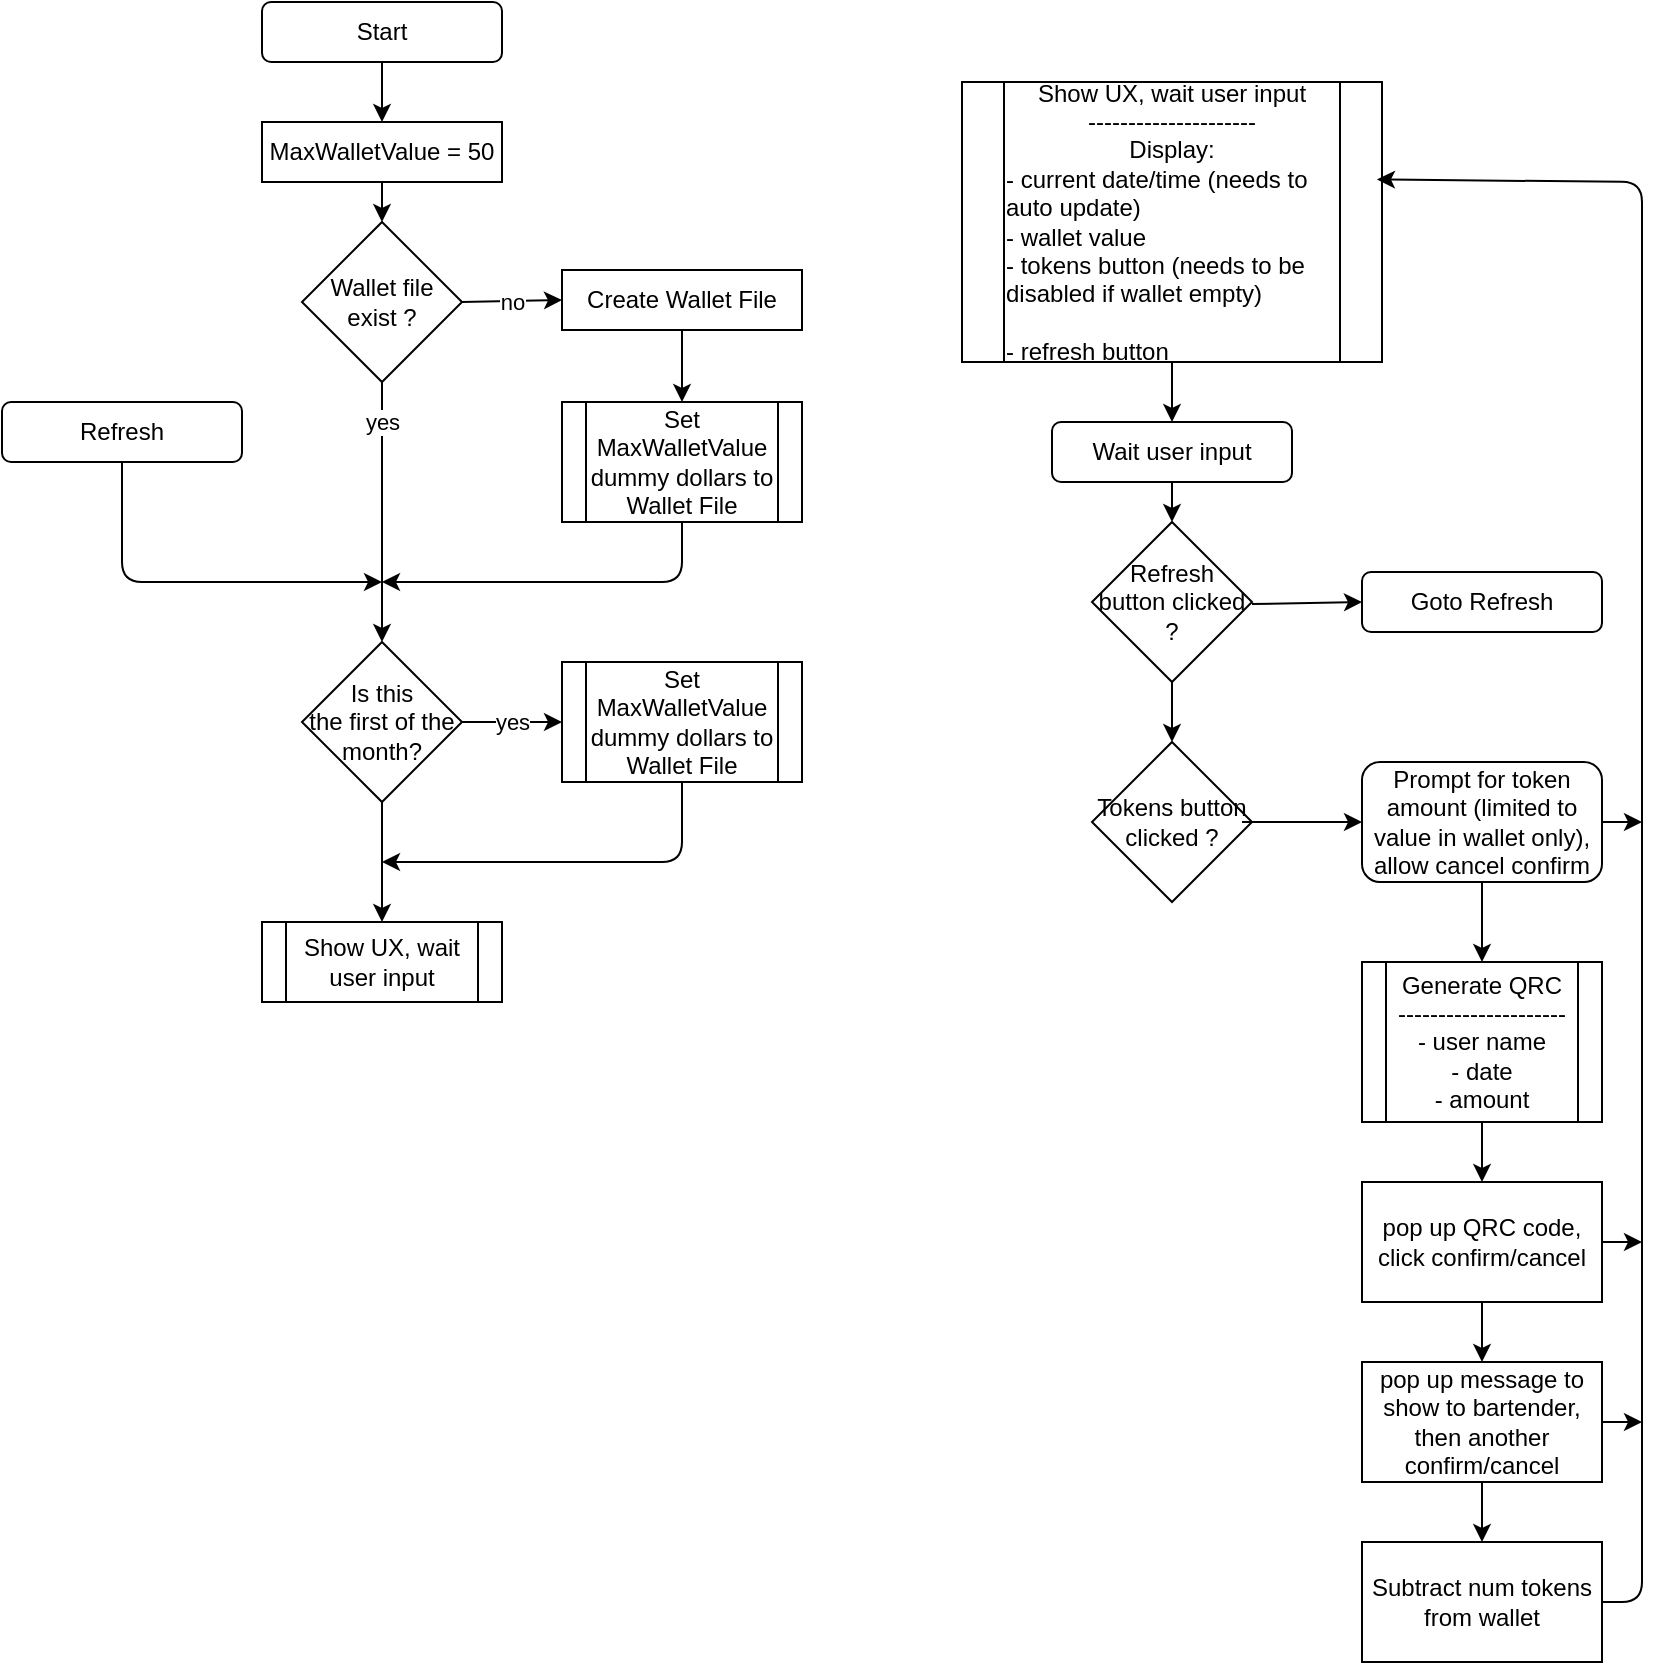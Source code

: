 <mxfile>
    <diagram id="nWd1tCWXpb_207O9OclG" name="Page-1">
        <mxGraphModel dx="976" dy="751" grid="1" gridSize="10" guides="1" tooltips="1" connect="1" arrows="1" fold="1" page="1" pageScale="1" pageWidth="850" pageHeight="1100" math="0" shadow="0">
            <root>
                <mxCell id="0"/>
                <mxCell id="1" parent="0"/>
                <mxCell id="2" value="Start" style="rounded=1;whiteSpace=wrap;html=1;" vertex="1" parent="1">
                    <mxGeometry x="140" y="10" width="120" height="30" as="geometry"/>
                </mxCell>
                <mxCell id="3" value="Wallet file exist ?" style="rhombus;whiteSpace=wrap;html=1;" vertex="1" parent="1">
                    <mxGeometry x="160" y="120" width="80" height="80" as="geometry"/>
                </mxCell>
                <mxCell id="4" value="Create Wallet File" style="rounded=0;whiteSpace=wrap;html=1;" vertex="1" parent="1">
                    <mxGeometry x="290" y="144" width="120" height="30" as="geometry"/>
                </mxCell>
                <mxCell id="5" value="Set MaxWalletValue dummy dollars to Wallet File" style="shape=process;whiteSpace=wrap;html=1;backgroundOutline=1;" vertex="1" parent="1">
                    <mxGeometry x="290" y="210" width="120" height="60" as="geometry"/>
                </mxCell>
                <mxCell id="6" value="MaxWalletValue = 50" style="rounded=0;whiteSpace=wrap;html=1;" vertex="1" parent="1">
                    <mxGeometry x="140" y="70" width="120" height="30" as="geometry"/>
                </mxCell>
                <mxCell id="8" value="Is this &lt;br&gt;the&amp;nbsp;first of the month?" style="rhombus;whiteSpace=wrap;html=1;" vertex="1" parent="1">
                    <mxGeometry x="160" y="330" width="80" height="80" as="geometry"/>
                </mxCell>
                <mxCell id="10" value="Set MaxWalletValue dummy dollars to Wallet File" style="shape=process;whiteSpace=wrap;html=1;backgroundOutline=1;" vertex="1" parent="1">
                    <mxGeometry x="290" y="340" width="120" height="60" as="geometry"/>
                </mxCell>
                <mxCell id="11" value="" style="endArrow=classic;html=1;entryX=0.5;entryY=0;entryDx=0;entryDy=0;" edge="1" parent="1" target="6">
                    <mxGeometry width="50" height="50" relative="1" as="geometry">
                        <mxPoint x="200" y="40" as="sourcePoint"/>
                        <mxPoint x="250" y="-10" as="targetPoint"/>
                    </mxGeometry>
                </mxCell>
                <mxCell id="12" value="" style="endArrow=classic;html=1;exitX=0.5;exitY=1;exitDx=0;exitDy=0;entryX=0.5;entryY=0;entryDx=0;entryDy=0;" edge="1" parent="1" source="6" target="3">
                    <mxGeometry width="50" height="50" relative="1" as="geometry">
                        <mxPoint x="200" y="130" as="sourcePoint"/>
                        <mxPoint x="250" y="80" as="targetPoint"/>
                    </mxGeometry>
                </mxCell>
                <mxCell id="13" value="no" style="endArrow=classic;html=1;entryX=0;entryY=0.5;entryDx=0;entryDy=0;" edge="1" parent="1" target="4">
                    <mxGeometry width="50" height="50" relative="1" as="geometry">
                        <mxPoint x="240" y="160" as="sourcePoint"/>
                        <mxPoint x="290" y="110" as="targetPoint"/>
                    </mxGeometry>
                </mxCell>
                <mxCell id="14" value="" style="endArrow=classic;html=1;entryX=0.5;entryY=0;entryDx=0;entryDy=0;" edge="1" parent="1" target="5">
                    <mxGeometry width="50" height="50" relative="1" as="geometry">
                        <mxPoint x="350" y="174" as="sourcePoint"/>
                        <mxPoint x="400" y="124" as="targetPoint"/>
                    </mxGeometry>
                </mxCell>
                <mxCell id="15" value="yes" style="endArrow=classic;html=1;entryX=0.5;entryY=0;entryDx=0;entryDy=0;" edge="1" parent="1" target="8">
                    <mxGeometry x="-0.692" width="50" height="50" relative="1" as="geometry">
                        <mxPoint x="200" y="200" as="sourcePoint"/>
                        <mxPoint x="250" y="150" as="targetPoint"/>
                        <mxPoint as="offset"/>
                    </mxGeometry>
                </mxCell>
                <mxCell id="16" value="" style="endArrow=classic;html=1;" edge="1" parent="1">
                    <mxGeometry width="50" height="50" relative="1" as="geometry">
                        <mxPoint x="350" y="270" as="sourcePoint"/>
                        <mxPoint x="200" y="300" as="targetPoint"/>
                        <Array as="points">
                            <mxPoint x="350" y="300"/>
                        </Array>
                    </mxGeometry>
                </mxCell>
                <mxCell id="17" value="yes" style="endArrow=classic;html=1;entryX=0;entryY=0.5;entryDx=0;entryDy=0;" edge="1" parent="1" target="10">
                    <mxGeometry width="50" height="50" relative="1" as="geometry">
                        <mxPoint x="240" y="370" as="sourcePoint"/>
                        <mxPoint x="290" y="320" as="targetPoint"/>
                    </mxGeometry>
                </mxCell>
                <mxCell id="18" value="Show UX, wait user input" style="shape=process;whiteSpace=wrap;html=1;backgroundOutline=1;" vertex="1" parent="1">
                    <mxGeometry x="140" y="470" width="120" height="40" as="geometry"/>
                </mxCell>
                <mxCell id="19" value="" style="endArrow=classic;html=1;entryX=0.5;entryY=0;entryDx=0;entryDy=0;" edge="1" parent="1" target="18">
                    <mxGeometry width="50" height="50" relative="1" as="geometry">
                        <mxPoint x="200" y="410" as="sourcePoint"/>
                        <mxPoint x="250" y="360" as="targetPoint"/>
                    </mxGeometry>
                </mxCell>
                <mxCell id="20" value="" style="endArrow=classic;html=1;" edge="1" parent="1">
                    <mxGeometry width="50" height="50" relative="1" as="geometry">
                        <mxPoint x="350" y="400" as="sourcePoint"/>
                        <mxPoint x="200" y="440" as="targetPoint"/>
                        <Array as="points">
                            <mxPoint x="350" y="440"/>
                        </Array>
                    </mxGeometry>
                </mxCell>
                <mxCell id="21" value="Refresh" style="rounded=1;whiteSpace=wrap;html=1;" vertex="1" parent="1">
                    <mxGeometry x="10" y="210" width="120" height="30" as="geometry"/>
                </mxCell>
                <mxCell id="22" value="" style="endArrow=classic;html=1;" edge="1" parent="1">
                    <mxGeometry width="50" height="50" relative="1" as="geometry">
                        <mxPoint x="70" y="240" as="sourcePoint"/>
                        <mxPoint x="200" y="300" as="targetPoint"/>
                        <Array as="points">
                            <mxPoint x="70" y="300"/>
                        </Array>
                    </mxGeometry>
                </mxCell>
                <mxCell id="23" value="Show UX, wait user input&lt;br&gt;---------------------&lt;br&gt;Display:&lt;br&gt;&lt;div style=&quot;text-align: left;&quot;&gt;&lt;span style=&quot;background-color: initial;&quot;&gt;- current date/time (needs to auto update)&lt;/span&gt;&lt;/div&gt;&lt;div style=&quot;text-align: left;&quot;&gt;&lt;span style=&quot;background-color: initial;&quot;&gt;- wallet value&lt;/span&gt;&lt;/div&gt;&lt;div style=&quot;text-align: left;&quot;&gt;&lt;span style=&quot;background-color: initial;&quot;&gt;- tokens button (needs to be disabled if wallet empty)&lt;/span&gt;&lt;/div&gt;&lt;div style=&quot;text-align: left;&quot;&gt;&lt;br&gt;&lt;/div&gt;&lt;div style=&quot;text-align: left;&quot;&gt;&lt;span style=&quot;background-color: initial;&quot;&gt;- refresh button&lt;/span&gt;&lt;/div&gt;" style="shape=process;whiteSpace=wrap;html=1;backgroundOutline=1;" vertex="1" parent="1">
                    <mxGeometry x="490" y="50" width="210" height="140" as="geometry"/>
                </mxCell>
                <mxCell id="25" value="Wait user input" style="rounded=1;whiteSpace=wrap;html=1;" vertex="1" parent="1">
                    <mxGeometry x="535" y="220" width="120" height="30" as="geometry"/>
                </mxCell>
                <mxCell id="28" value="Refresh button clicked ?" style="rhombus;whiteSpace=wrap;html=1;" vertex="1" parent="1">
                    <mxGeometry x="555" y="270" width="80" height="80" as="geometry"/>
                </mxCell>
                <mxCell id="29" value="Goto Refresh" style="rounded=1;whiteSpace=wrap;html=1;" vertex="1" parent="1">
                    <mxGeometry x="690" y="295" width="120" height="30" as="geometry"/>
                </mxCell>
                <mxCell id="30" value="Tokens button clicked ?" style="rhombus;whiteSpace=wrap;html=1;" vertex="1" parent="1">
                    <mxGeometry x="555" y="380" width="80" height="80" as="geometry"/>
                </mxCell>
                <mxCell id="31" value="Prompt for token amount (limited to value in wallet only), allow cancel confirm" style="rounded=1;whiteSpace=wrap;html=1;" vertex="1" parent="1">
                    <mxGeometry x="690" y="390" width="120" height="60" as="geometry"/>
                </mxCell>
                <mxCell id="33" value="Generate QRC&lt;br&gt;---------------------&lt;br&gt;- user name&lt;br&gt;- date&lt;br&gt;- amount" style="shape=process;whiteSpace=wrap;html=1;backgroundOutline=1;" vertex="1" parent="1">
                    <mxGeometry x="690" y="490" width="120" height="80" as="geometry"/>
                </mxCell>
                <mxCell id="34" value="" style="endArrow=classic;html=1;entryX=0.5;entryY=0;entryDx=0;entryDy=0;exitX=0.5;exitY=1;exitDx=0;exitDy=0;" edge="1" parent="1" source="23" target="25">
                    <mxGeometry width="50" height="50" relative="1" as="geometry">
                        <mxPoint x="600" y="190" as="sourcePoint"/>
                        <mxPoint x="650" y="140" as="targetPoint"/>
                    </mxGeometry>
                </mxCell>
                <mxCell id="35" value="" style="endArrow=classic;html=1;entryX=0.5;entryY=0;entryDx=0;entryDy=0;" edge="1" parent="1" target="28">
                    <mxGeometry width="50" height="50" relative="1" as="geometry">
                        <mxPoint x="595" y="250" as="sourcePoint"/>
                        <mxPoint x="650" y="220" as="targetPoint"/>
                    </mxGeometry>
                </mxCell>
                <mxCell id="36" value="" style="endArrow=classic;html=1;entryX=0;entryY=0.5;entryDx=0;entryDy=0;" edge="1" parent="1" target="29">
                    <mxGeometry width="50" height="50" relative="1" as="geometry">
                        <mxPoint x="635" y="311" as="sourcePoint"/>
                        <mxPoint x="685" y="261" as="targetPoint"/>
                    </mxGeometry>
                </mxCell>
                <mxCell id="37" value="" style="endArrow=classic;html=1;entryX=0.5;entryY=0;entryDx=0;entryDy=0;" edge="1" parent="1" target="30">
                    <mxGeometry width="50" height="50" relative="1" as="geometry">
                        <mxPoint x="595" y="350" as="sourcePoint"/>
                        <mxPoint x="640" y="300" as="targetPoint"/>
                    </mxGeometry>
                </mxCell>
                <mxCell id="38" value="" style="endArrow=classic;html=1;entryX=0;entryY=0.5;entryDx=0;entryDy=0;" edge="1" parent="1" target="31">
                    <mxGeometry width="50" height="50" relative="1" as="geometry">
                        <mxPoint x="630" y="420" as="sourcePoint"/>
                        <mxPoint x="680" y="370" as="targetPoint"/>
                    </mxGeometry>
                </mxCell>
                <mxCell id="41" value="pop up QRC code, click confirm/cancel" style="rounded=0;whiteSpace=wrap;html=1;" vertex="1" parent="1">
                    <mxGeometry x="690" y="600" width="120" height="60" as="geometry"/>
                </mxCell>
                <mxCell id="42" value="" style="endArrow=classic;html=1;exitX=1;exitY=0.5;exitDx=0;exitDy=0;entryX=0.988;entryY=0.348;entryDx=0;entryDy=0;entryPerimeter=0;" edge="1" parent="1" source="53" target="23">
                    <mxGeometry x="-0.051" width="50" height="50" relative="1" as="geometry">
                        <mxPoint x="800" y="730" as="sourcePoint"/>
                        <mxPoint x="600" y="200" as="targetPoint"/>
                        <Array as="points">
                            <mxPoint x="830" y="810"/>
                            <mxPoint x="830" y="200"/>
                            <mxPoint x="830" y="100"/>
                        </Array>
                        <mxPoint as="offset"/>
                    </mxGeometry>
                </mxCell>
                <mxCell id="48" value="&lt;br&gt;" style="edgeLabel;html=1;align=center;verticalAlign=middle;resizable=0;points=[];" vertex="1" connectable="0" parent="42">
                    <mxGeometry x="0.467" y="-1" relative="1" as="geometry">
                        <mxPoint as="offset"/>
                    </mxGeometry>
                </mxCell>
                <mxCell id="43" value="" style="endArrow=classic;html=1;" edge="1" parent="1" target="33">
                    <mxGeometry width="50" height="50" relative="1" as="geometry">
                        <mxPoint x="750" y="450" as="sourcePoint"/>
                        <mxPoint x="800" y="400" as="targetPoint"/>
                    </mxGeometry>
                </mxCell>
                <mxCell id="44" value="" style="endArrow=classic;html=1;entryX=0.5;entryY=0;entryDx=0;entryDy=0;" edge="1" parent="1" target="41">
                    <mxGeometry width="50" height="50" relative="1" as="geometry">
                        <mxPoint x="750" y="570" as="sourcePoint"/>
                        <mxPoint x="800" y="520" as="targetPoint"/>
                    </mxGeometry>
                </mxCell>
                <mxCell id="45" value="pop up message to show to bartender, then another confirm/cancel" style="rounded=0;whiteSpace=wrap;html=1;" vertex="1" parent="1">
                    <mxGeometry x="690" y="690" width="120" height="60" as="geometry"/>
                </mxCell>
                <mxCell id="50" value="" style="endArrow=classic;html=1;exitX=1;exitY=0.5;exitDx=0;exitDy=0;" edge="1" parent="1" source="31">
                    <mxGeometry width="50" height="50" relative="1" as="geometry">
                        <mxPoint x="800" y="440" as="sourcePoint"/>
                        <mxPoint x="830" y="420" as="targetPoint"/>
                    </mxGeometry>
                </mxCell>
                <mxCell id="51" value="" style="endArrow=classic;html=1;" edge="1" parent="1">
                    <mxGeometry width="50" height="50" relative="1" as="geometry">
                        <mxPoint x="810" y="630" as="sourcePoint"/>
                        <mxPoint x="830" y="630" as="targetPoint"/>
                    </mxGeometry>
                </mxCell>
                <mxCell id="52" value="" style="endArrow=classic;html=1;entryX=0.5;entryY=0;entryDx=0;entryDy=0;" edge="1" parent="1" target="45">
                    <mxGeometry width="50" height="50" relative="1" as="geometry">
                        <mxPoint x="750" y="660" as="sourcePoint"/>
                        <mxPoint x="800" y="610" as="targetPoint"/>
                    </mxGeometry>
                </mxCell>
                <mxCell id="53" value="Subtract num tokens from wallet" style="rounded=0;whiteSpace=wrap;html=1;" vertex="1" parent="1">
                    <mxGeometry x="690" y="780" width="120" height="60" as="geometry"/>
                </mxCell>
                <mxCell id="54" value="" style="endArrow=classic;html=1;entryX=0.5;entryY=0;entryDx=0;entryDy=0;" edge="1" parent="1" target="53">
                    <mxGeometry width="50" height="50" relative="1" as="geometry">
                        <mxPoint x="750" y="750" as="sourcePoint"/>
                        <mxPoint x="800" y="700" as="targetPoint"/>
                    </mxGeometry>
                </mxCell>
                <mxCell id="56" value="" style="endArrow=classic;html=1;" edge="1" parent="1">
                    <mxGeometry width="50" height="50" relative="1" as="geometry">
                        <mxPoint x="810" y="720" as="sourcePoint"/>
                        <mxPoint x="830" y="720" as="targetPoint"/>
                    </mxGeometry>
                </mxCell>
            </root>
        </mxGraphModel>
    </diagram>
</mxfile>